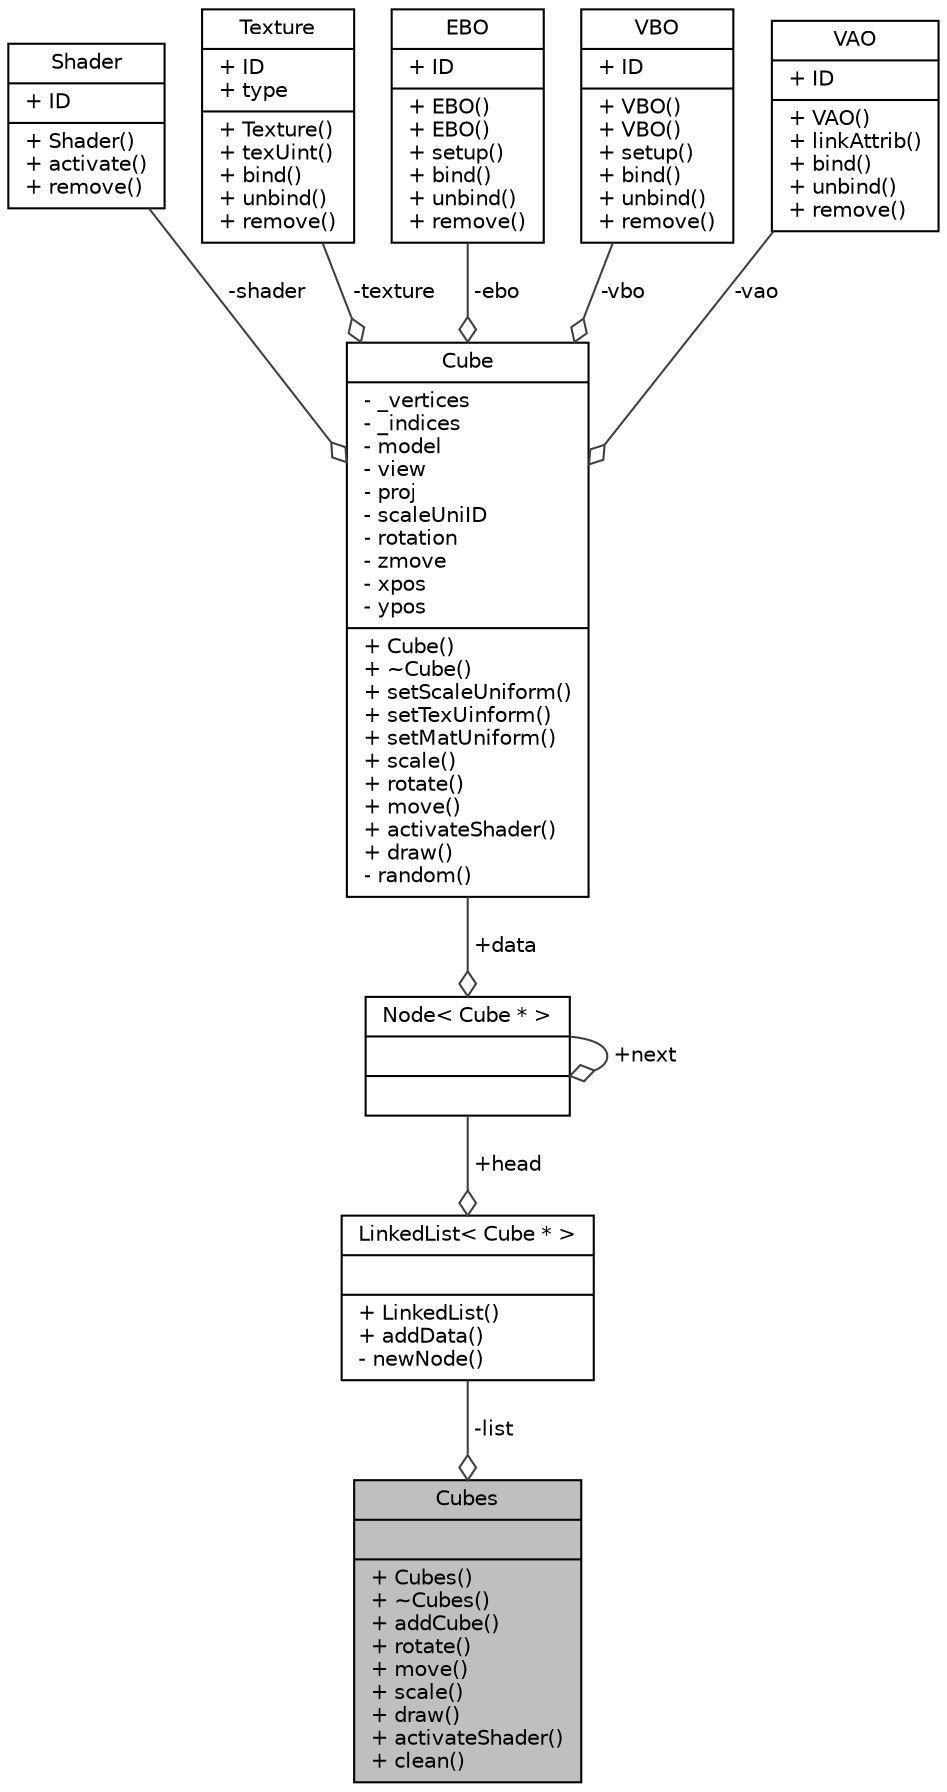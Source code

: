 digraph "Cubes"
{
 // INTERACTIVE_SVG=YES
 // LATEX_PDF_SIZE
  edge [fontname="Helvetica",fontsize="10",labelfontname="Helvetica",labelfontsize="10"];
  node [fontname="Helvetica",fontsize="10",shape=record];
  Node1 [label="{Cubes\n||+ Cubes()\l+ ~Cubes()\l+ addCube()\l+ rotate()\l+ move()\l+ scale()\l+ draw()\l+ activateShader()\l+ clean()\l}",height=0.2,width=0.4,color="black", fillcolor="grey75", style="filled", fontcolor="black",tooltip=" "];
  Node2 -> Node1 [color="grey25",fontsize="10",style="solid",label=" -list" ,arrowhead="odiamond",fontname="Helvetica"];
  Node2 [label="{LinkedList\< Cube * \>\n||+ LinkedList()\l+ addData()\l- newNode()\l}",height=0.2,width=0.4,color="black", fillcolor="white", style="filled",URL="$classLinkedList.html",tooltip=" "];
  Node3 -> Node2 [color="grey25",fontsize="10",style="solid",label=" +head" ,arrowhead="odiamond",fontname="Helvetica"];
  Node3 [label="{Node\< Cube * \>\n||}",height=0.2,width=0.4,color="black", fillcolor="white", style="filled",URL="$structNode.html",tooltip=" "];
  Node4 -> Node3 [color="grey25",fontsize="10",style="solid",label=" +data" ,arrowhead="odiamond",fontname="Helvetica"];
  Node4 [label="{Cube\n|- _vertices\l- _indices\l- model\l- view\l- proj\l- scaleUniID\l- rotation\l- zmove\l- xpos\l- ypos\l|+ Cube()\l+ ~Cube()\l+ setScaleUniform()\l+ setTexUinform()\l+ setMatUniform()\l+ scale()\l+ rotate()\l+ move()\l+ activateShader()\l+ draw()\l- random()\l}",height=0.2,width=0.4,color="black", fillcolor="white", style="filled",URL="$classCube.html",tooltip=" "];
  Node5 -> Node4 [color="grey25",fontsize="10",style="solid",label=" -shader" ,arrowhead="odiamond",fontname="Helvetica"];
  Node5 [label="{Shader\n|+ ID\l|+ Shader()\l+ activate()\l+ remove()\l}",height=0.2,width=0.4,color="black", fillcolor="white", style="filled",URL="$classShader.html",tooltip=" "];
  Node6 -> Node4 [color="grey25",fontsize="10",style="solid",label=" -texture" ,arrowhead="odiamond",fontname="Helvetica"];
  Node6 [label="{Texture\n|+ ID\l+ type\l|+ Texture()\l+ texUint()\l+ bind()\l+ unbind()\l+ remove()\l}",height=0.2,width=0.4,color="black", fillcolor="white", style="filled",URL="$classTexture.html",tooltip=" "];
  Node7 -> Node4 [color="grey25",fontsize="10",style="solid",label=" -ebo" ,arrowhead="odiamond",fontname="Helvetica"];
  Node7 [label="{EBO\n|+ ID\l|+ EBO()\l+ EBO()\l+ setup()\l+ bind()\l+ unbind()\l+ remove()\l}",height=0.2,width=0.4,color="black", fillcolor="white", style="filled",URL="$classEBO.html",tooltip=" "];
  Node8 -> Node4 [color="grey25",fontsize="10",style="solid",label=" -vbo" ,arrowhead="odiamond",fontname="Helvetica"];
  Node8 [label="{VBO\n|+ ID\l|+ VBO()\l+ VBO()\l+ setup()\l+ bind()\l+ unbind()\l+ remove()\l}",height=0.2,width=0.4,color="black", fillcolor="white", style="filled",URL="$classVBO.html",tooltip=" "];
  Node9 -> Node4 [color="grey25",fontsize="10",style="solid",label=" -vao" ,arrowhead="odiamond",fontname="Helvetica"];
  Node9 [label="{VAO\n|+ ID\l|+ VAO()\l+ linkAttrib()\l+ bind()\l+ unbind()\l+ remove()\l}",height=0.2,width=0.4,color="black", fillcolor="white", style="filled",URL="$classVAO.html",tooltip=" "];
  Node3 -> Node3 [color="grey25",fontsize="10",style="solid",label=" +next" ,arrowhead="odiamond",fontname="Helvetica"];
}
